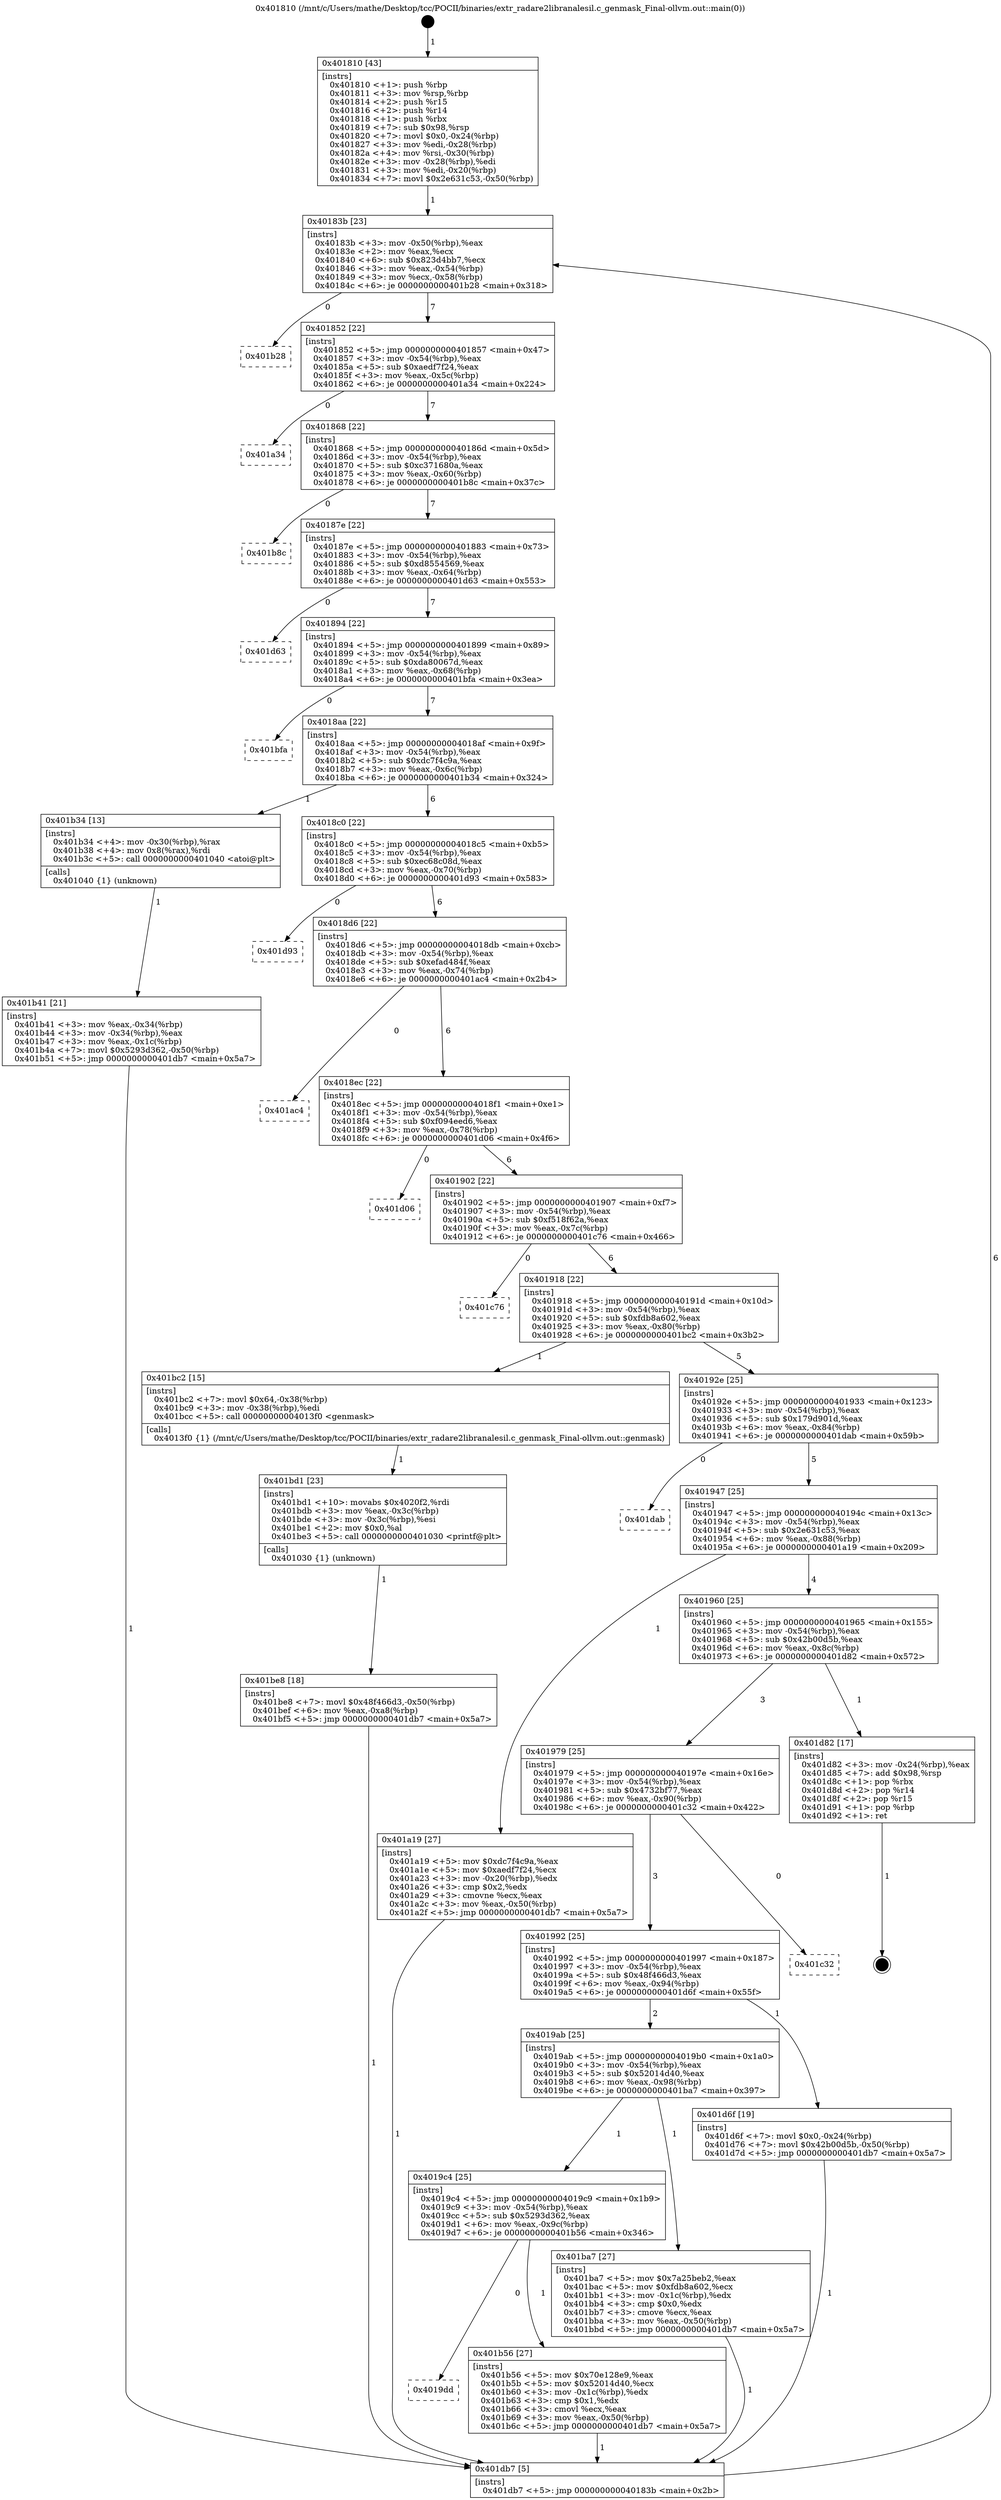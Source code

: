 digraph "0x401810" {
  label = "0x401810 (/mnt/c/Users/mathe/Desktop/tcc/POCII/binaries/extr_radare2libranalesil.c_genmask_Final-ollvm.out::main(0))"
  labelloc = "t"
  node[shape=record]

  Entry [label="",width=0.3,height=0.3,shape=circle,fillcolor=black,style=filled]
  "0x40183b" [label="{
     0x40183b [23]\l
     | [instrs]\l
     &nbsp;&nbsp;0x40183b \<+3\>: mov -0x50(%rbp),%eax\l
     &nbsp;&nbsp;0x40183e \<+2\>: mov %eax,%ecx\l
     &nbsp;&nbsp;0x401840 \<+6\>: sub $0x823d4bb7,%ecx\l
     &nbsp;&nbsp;0x401846 \<+3\>: mov %eax,-0x54(%rbp)\l
     &nbsp;&nbsp;0x401849 \<+3\>: mov %ecx,-0x58(%rbp)\l
     &nbsp;&nbsp;0x40184c \<+6\>: je 0000000000401b28 \<main+0x318\>\l
  }"]
  "0x401b28" [label="{
     0x401b28\l
  }", style=dashed]
  "0x401852" [label="{
     0x401852 [22]\l
     | [instrs]\l
     &nbsp;&nbsp;0x401852 \<+5\>: jmp 0000000000401857 \<main+0x47\>\l
     &nbsp;&nbsp;0x401857 \<+3\>: mov -0x54(%rbp),%eax\l
     &nbsp;&nbsp;0x40185a \<+5\>: sub $0xaedf7f24,%eax\l
     &nbsp;&nbsp;0x40185f \<+3\>: mov %eax,-0x5c(%rbp)\l
     &nbsp;&nbsp;0x401862 \<+6\>: je 0000000000401a34 \<main+0x224\>\l
  }"]
  Exit [label="",width=0.3,height=0.3,shape=circle,fillcolor=black,style=filled,peripheries=2]
  "0x401a34" [label="{
     0x401a34\l
  }", style=dashed]
  "0x401868" [label="{
     0x401868 [22]\l
     | [instrs]\l
     &nbsp;&nbsp;0x401868 \<+5\>: jmp 000000000040186d \<main+0x5d\>\l
     &nbsp;&nbsp;0x40186d \<+3\>: mov -0x54(%rbp),%eax\l
     &nbsp;&nbsp;0x401870 \<+5\>: sub $0xc371680a,%eax\l
     &nbsp;&nbsp;0x401875 \<+3\>: mov %eax,-0x60(%rbp)\l
     &nbsp;&nbsp;0x401878 \<+6\>: je 0000000000401b8c \<main+0x37c\>\l
  }"]
  "0x401be8" [label="{
     0x401be8 [18]\l
     | [instrs]\l
     &nbsp;&nbsp;0x401be8 \<+7\>: movl $0x48f466d3,-0x50(%rbp)\l
     &nbsp;&nbsp;0x401bef \<+6\>: mov %eax,-0xa8(%rbp)\l
     &nbsp;&nbsp;0x401bf5 \<+5\>: jmp 0000000000401db7 \<main+0x5a7\>\l
  }"]
  "0x401b8c" [label="{
     0x401b8c\l
  }", style=dashed]
  "0x40187e" [label="{
     0x40187e [22]\l
     | [instrs]\l
     &nbsp;&nbsp;0x40187e \<+5\>: jmp 0000000000401883 \<main+0x73\>\l
     &nbsp;&nbsp;0x401883 \<+3\>: mov -0x54(%rbp),%eax\l
     &nbsp;&nbsp;0x401886 \<+5\>: sub $0xd8554569,%eax\l
     &nbsp;&nbsp;0x40188b \<+3\>: mov %eax,-0x64(%rbp)\l
     &nbsp;&nbsp;0x40188e \<+6\>: je 0000000000401d63 \<main+0x553\>\l
  }"]
  "0x401bd1" [label="{
     0x401bd1 [23]\l
     | [instrs]\l
     &nbsp;&nbsp;0x401bd1 \<+10\>: movabs $0x4020f2,%rdi\l
     &nbsp;&nbsp;0x401bdb \<+3\>: mov %eax,-0x3c(%rbp)\l
     &nbsp;&nbsp;0x401bde \<+3\>: mov -0x3c(%rbp),%esi\l
     &nbsp;&nbsp;0x401be1 \<+2\>: mov $0x0,%al\l
     &nbsp;&nbsp;0x401be3 \<+5\>: call 0000000000401030 \<printf@plt\>\l
     | [calls]\l
     &nbsp;&nbsp;0x401030 \{1\} (unknown)\l
  }"]
  "0x401d63" [label="{
     0x401d63\l
  }", style=dashed]
  "0x401894" [label="{
     0x401894 [22]\l
     | [instrs]\l
     &nbsp;&nbsp;0x401894 \<+5\>: jmp 0000000000401899 \<main+0x89\>\l
     &nbsp;&nbsp;0x401899 \<+3\>: mov -0x54(%rbp),%eax\l
     &nbsp;&nbsp;0x40189c \<+5\>: sub $0xda80067d,%eax\l
     &nbsp;&nbsp;0x4018a1 \<+3\>: mov %eax,-0x68(%rbp)\l
     &nbsp;&nbsp;0x4018a4 \<+6\>: je 0000000000401bfa \<main+0x3ea\>\l
  }"]
  "0x4019dd" [label="{
     0x4019dd\l
  }", style=dashed]
  "0x401bfa" [label="{
     0x401bfa\l
  }", style=dashed]
  "0x4018aa" [label="{
     0x4018aa [22]\l
     | [instrs]\l
     &nbsp;&nbsp;0x4018aa \<+5\>: jmp 00000000004018af \<main+0x9f\>\l
     &nbsp;&nbsp;0x4018af \<+3\>: mov -0x54(%rbp),%eax\l
     &nbsp;&nbsp;0x4018b2 \<+5\>: sub $0xdc7f4c9a,%eax\l
     &nbsp;&nbsp;0x4018b7 \<+3\>: mov %eax,-0x6c(%rbp)\l
     &nbsp;&nbsp;0x4018ba \<+6\>: je 0000000000401b34 \<main+0x324\>\l
  }"]
  "0x401b56" [label="{
     0x401b56 [27]\l
     | [instrs]\l
     &nbsp;&nbsp;0x401b56 \<+5\>: mov $0x70e128e9,%eax\l
     &nbsp;&nbsp;0x401b5b \<+5\>: mov $0x52014d40,%ecx\l
     &nbsp;&nbsp;0x401b60 \<+3\>: mov -0x1c(%rbp),%edx\l
     &nbsp;&nbsp;0x401b63 \<+3\>: cmp $0x1,%edx\l
     &nbsp;&nbsp;0x401b66 \<+3\>: cmovl %ecx,%eax\l
     &nbsp;&nbsp;0x401b69 \<+3\>: mov %eax,-0x50(%rbp)\l
     &nbsp;&nbsp;0x401b6c \<+5\>: jmp 0000000000401db7 \<main+0x5a7\>\l
  }"]
  "0x401b34" [label="{
     0x401b34 [13]\l
     | [instrs]\l
     &nbsp;&nbsp;0x401b34 \<+4\>: mov -0x30(%rbp),%rax\l
     &nbsp;&nbsp;0x401b38 \<+4\>: mov 0x8(%rax),%rdi\l
     &nbsp;&nbsp;0x401b3c \<+5\>: call 0000000000401040 \<atoi@plt\>\l
     | [calls]\l
     &nbsp;&nbsp;0x401040 \{1\} (unknown)\l
  }"]
  "0x4018c0" [label="{
     0x4018c0 [22]\l
     | [instrs]\l
     &nbsp;&nbsp;0x4018c0 \<+5\>: jmp 00000000004018c5 \<main+0xb5\>\l
     &nbsp;&nbsp;0x4018c5 \<+3\>: mov -0x54(%rbp),%eax\l
     &nbsp;&nbsp;0x4018c8 \<+5\>: sub $0xec68c08d,%eax\l
     &nbsp;&nbsp;0x4018cd \<+3\>: mov %eax,-0x70(%rbp)\l
     &nbsp;&nbsp;0x4018d0 \<+6\>: je 0000000000401d93 \<main+0x583\>\l
  }"]
  "0x4019c4" [label="{
     0x4019c4 [25]\l
     | [instrs]\l
     &nbsp;&nbsp;0x4019c4 \<+5\>: jmp 00000000004019c9 \<main+0x1b9\>\l
     &nbsp;&nbsp;0x4019c9 \<+3\>: mov -0x54(%rbp),%eax\l
     &nbsp;&nbsp;0x4019cc \<+5\>: sub $0x5293d362,%eax\l
     &nbsp;&nbsp;0x4019d1 \<+6\>: mov %eax,-0x9c(%rbp)\l
     &nbsp;&nbsp;0x4019d7 \<+6\>: je 0000000000401b56 \<main+0x346\>\l
  }"]
  "0x401d93" [label="{
     0x401d93\l
  }", style=dashed]
  "0x4018d6" [label="{
     0x4018d6 [22]\l
     | [instrs]\l
     &nbsp;&nbsp;0x4018d6 \<+5\>: jmp 00000000004018db \<main+0xcb\>\l
     &nbsp;&nbsp;0x4018db \<+3\>: mov -0x54(%rbp),%eax\l
     &nbsp;&nbsp;0x4018de \<+5\>: sub $0xefad484f,%eax\l
     &nbsp;&nbsp;0x4018e3 \<+3\>: mov %eax,-0x74(%rbp)\l
     &nbsp;&nbsp;0x4018e6 \<+6\>: je 0000000000401ac4 \<main+0x2b4\>\l
  }"]
  "0x401ba7" [label="{
     0x401ba7 [27]\l
     | [instrs]\l
     &nbsp;&nbsp;0x401ba7 \<+5\>: mov $0x7a25beb2,%eax\l
     &nbsp;&nbsp;0x401bac \<+5\>: mov $0xfdb8a602,%ecx\l
     &nbsp;&nbsp;0x401bb1 \<+3\>: mov -0x1c(%rbp),%edx\l
     &nbsp;&nbsp;0x401bb4 \<+3\>: cmp $0x0,%edx\l
     &nbsp;&nbsp;0x401bb7 \<+3\>: cmove %ecx,%eax\l
     &nbsp;&nbsp;0x401bba \<+3\>: mov %eax,-0x50(%rbp)\l
     &nbsp;&nbsp;0x401bbd \<+5\>: jmp 0000000000401db7 \<main+0x5a7\>\l
  }"]
  "0x401ac4" [label="{
     0x401ac4\l
  }", style=dashed]
  "0x4018ec" [label="{
     0x4018ec [22]\l
     | [instrs]\l
     &nbsp;&nbsp;0x4018ec \<+5\>: jmp 00000000004018f1 \<main+0xe1\>\l
     &nbsp;&nbsp;0x4018f1 \<+3\>: mov -0x54(%rbp),%eax\l
     &nbsp;&nbsp;0x4018f4 \<+5\>: sub $0xf094eed6,%eax\l
     &nbsp;&nbsp;0x4018f9 \<+3\>: mov %eax,-0x78(%rbp)\l
     &nbsp;&nbsp;0x4018fc \<+6\>: je 0000000000401d06 \<main+0x4f6\>\l
  }"]
  "0x4019ab" [label="{
     0x4019ab [25]\l
     | [instrs]\l
     &nbsp;&nbsp;0x4019ab \<+5\>: jmp 00000000004019b0 \<main+0x1a0\>\l
     &nbsp;&nbsp;0x4019b0 \<+3\>: mov -0x54(%rbp),%eax\l
     &nbsp;&nbsp;0x4019b3 \<+5\>: sub $0x52014d40,%eax\l
     &nbsp;&nbsp;0x4019b8 \<+6\>: mov %eax,-0x98(%rbp)\l
     &nbsp;&nbsp;0x4019be \<+6\>: je 0000000000401ba7 \<main+0x397\>\l
  }"]
  "0x401d06" [label="{
     0x401d06\l
  }", style=dashed]
  "0x401902" [label="{
     0x401902 [22]\l
     | [instrs]\l
     &nbsp;&nbsp;0x401902 \<+5\>: jmp 0000000000401907 \<main+0xf7\>\l
     &nbsp;&nbsp;0x401907 \<+3\>: mov -0x54(%rbp),%eax\l
     &nbsp;&nbsp;0x40190a \<+5\>: sub $0xf518f62a,%eax\l
     &nbsp;&nbsp;0x40190f \<+3\>: mov %eax,-0x7c(%rbp)\l
     &nbsp;&nbsp;0x401912 \<+6\>: je 0000000000401c76 \<main+0x466\>\l
  }"]
  "0x401d6f" [label="{
     0x401d6f [19]\l
     | [instrs]\l
     &nbsp;&nbsp;0x401d6f \<+7\>: movl $0x0,-0x24(%rbp)\l
     &nbsp;&nbsp;0x401d76 \<+7\>: movl $0x42b00d5b,-0x50(%rbp)\l
     &nbsp;&nbsp;0x401d7d \<+5\>: jmp 0000000000401db7 \<main+0x5a7\>\l
  }"]
  "0x401c76" [label="{
     0x401c76\l
  }", style=dashed]
  "0x401918" [label="{
     0x401918 [22]\l
     | [instrs]\l
     &nbsp;&nbsp;0x401918 \<+5\>: jmp 000000000040191d \<main+0x10d\>\l
     &nbsp;&nbsp;0x40191d \<+3\>: mov -0x54(%rbp),%eax\l
     &nbsp;&nbsp;0x401920 \<+5\>: sub $0xfdb8a602,%eax\l
     &nbsp;&nbsp;0x401925 \<+3\>: mov %eax,-0x80(%rbp)\l
     &nbsp;&nbsp;0x401928 \<+6\>: je 0000000000401bc2 \<main+0x3b2\>\l
  }"]
  "0x401992" [label="{
     0x401992 [25]\l
     | [instrs]\l
     &nbsp;&nbsp;0x401992 \<+5\>: jmp 0000000000401997 \<main+0x187\>\l
     &nbsp;&nbsp;0x401997 \<+3\>: mov -0x54(%rbp),%eax\l
     &nbsp;&nbsp;0x40199a \<+5\>: sub $0x48f466d3,%eax\l
     &nbsp;&nbsp;0x40199f \<+6\>: mov %eax,-0x94(%rbp)\l
     &nbsp;&nbsp;0x4019a5 \<+6\>: je 0000000000401d6f \<main+0x55f\>\l
  }"]
  "0x401bc2" [label="{
     0x401bc2 [15]\l
     | [instrs]\l
     &nbsp;&nbsp;0x401bc2 \<+7\>: movl $0x64,-0x38(%rbp)\l
     &nbsp;&nbsp;0x401bc9 \<+3\>: mov -0x38(%rbp),%edi\l
     &nbsp;&nbsp;0x401bcc \<+5\>: call 00000000004013f0 \<genmask\>\l
     | [calls]\l
     &nbsp;&nbsp;0x4013f0 \{1\} (/mnt/c/Users/mathe/Desktop/tcc/POCII/binaries/extr_radare2libranalesil.c_genmask_Final-ollvm.out::genmask)\l
  }"]
  "0x40192e" [label="{
     0x40192e [25]\l
     | [instrs]\l
     &nbsp;&nbsp;0x40192e \<+5\>: jmp 0000000000401933 \<main+0x123\>\l
     &nbsp;&nbsp;0x401933 \<+3\>: mov -0x54(%rbp),%eax\l
     &nbsp;&nbsp;0x401936 \<+5\>: sub $0x179d901d,%eax\l
     &nbsp;&nbsp;0x40193b \<+6\>: mov %eax,-0x84(%rbp)\l
     &nbsp;&nbsp;0x401941 \<+6\>: je 0000000000401dab \<main+0x59b\>\l
  }"]
  "0x401c32" [label="{
     0x401c32\l
  }", style=dashed]
  "0x401dab" [label="{
     0x401dab\l
  }", style=dashed]
  "0x401947" [label="{
     0x401947 [25]\l
     | [instrs]\l
     &nbsp;&nbsp;0x401947 \<+5\>: jmp 000000000040194c \<main+0x13c\>\l
     &nbsp;&nbsp;0x40194c \<+3\>: mov -0x54(%rbp),%eax\l
     &nbsp;&nbsp;0x40194f \<+5\>: sub $0x2e631c53,%eax\l
     &nbsp;&nbsp;0x401954 \<+6\>: mov %eax,-0x88(%rbp)\l
     &nbsp;&nbsp;0x40195a \<+6\>: je 0000000000401a19 \<main+0x209\>\l
  }"]
  "0x401979" [label="{
     0x401979 [25]\l
     | [instrs]\l
     &nbsp;&nbsp;0x401979 \<+5\>: jmp 000000000040197e \<main+0x16e\>\l
     &nbsp;&nbsp;0x40197e \<+3\>: mov -0x54(%rbp),%eax\l
     &nbsp;&nbsp;0x401981 \<+5\>: sub $0x4732bf77,%eax\l
     &nbsp;&nbsp;0x401986 \<+6\>: mov %eax,-0x90(%rbp)\l
     &nbsp;&nbsp;0x40198c \<+6\>: je 0000000000401c32 \<main+0x422\>\l
  }"]
  "0x401a19" [label="{
     0x401a19 [27]\l
     | [instrs]\l
     &nbsp;&nbsp;0x401a19 \<+5\>: mov $0xdc7f4c9a,%eax\l
     &nbsp;&nbsp;0x401a1e \<+5\>: mov $0xaedf7f24,%ecx\l
     &nbsp;&nbsp;0x401a23 \<+3\>: mov -0x20(%rbp),%edx\l
     &nbsp;&nbsp;0x401a26 \<+3\>: cmp $0x2,%edx\l
     &nbsp;&nbsp;0x401a29 \<+3\>: cmovne %ecx,%eax\l
     &nbsp;&nbsp;0x401a2c \<+3\>: mov %eax,-0x50(%rbp)\l
     &nbsp;&nbsp;0x401a2f \<+5\>: jmp 0000000000401db7 \<main+0x5a7\>\l
  }"]
  "0x401960" [label="{
     0x401960 [25]\l
     | [instrs]\l
     &nbsp;&nbsp;0x401960 \<+5\>: jmp 0000000000401965 \<main+0x155\>\l
     &nbsp;&nbsp;0x401965 \<+3\>: mov -0x54(%rbp),%eax\l
     &nbsp;&nbsp;0x401968 \<+5\>: sub $0x42b00d5b,%eax\l
     &nbsp;&nbsp;0x40196d \<+6\>: mov %eax,-0x8c(%rbp)\l
     &nbsp;&nbsp;0x401973 \<+6\>: je 0000000000401d82 \<main+0x572\>\l
  }"]
  "0x401db7" [label="{
     0x401db7 [5]\l
     | [instrs]\l
     &nbsp;&nbsp;0x401db7 \<+5\>: jmp 000000000040183b \<main+0x2b\>\l
  }"]
  "0x401810" [label="{
     0x401810 [43]\l
     | [instrs]\l
     &nbsp;&nbsp;0x401810 \<+1\>: push %rbp\l
     &nbsp;&nbsp;0x401811 \<+3\>: mov %rsp,%rbp\l
     &nbsp;&nbsp;0x401814 \<+2\>: push %r15\l
     &nbsp;&nbsp;0x401816 \<+2\>: push %r14\l
     &nbsp;&nbsp;0x401818 \<+1\>: push %rbx\l
     &nbsp;&nbsp;0x401819 \<+7\>: sub $0x98,%rsp\l
     &nbsp;&nbsp;0x401820 \<+7\>: movl $0x0,-0x24(%rbp)\l
     &nbsp;&nbsp;0x401827 \<+3\>: mov %edi,-0x28(%rbp)\l
     &nbsp;&nbsp;0x40182a \<+4\>: mov %rsi,-0x30(%rbp)\l
     &nbsp;&nbsp;0x40182e \<+3\>: mov -0x28(%rbp),%edi\l
     &nbsp;&nbsp;0x401831 \<+3\>: mov %edi,-0x20(%rbp)\l
     &nbsp;&nbsp;0x401834 \<+7\>: movl $0x2e631c53,-0x50(%rbp)\l
  }"]
  "0x401b41" [label="{
     0x401b41 [21]\l
     | [instrs]\l
     &nbsp;&nbsp;0x401b41 \<+3\>: mov %eax,-0x34(%rbp)\l
     &nbsp;&nbsp;0x401b44 \<+3\>: mov -0x34(%rbp),%eax\l
     &nbsp;&nbsp;0x401b47 \<+3\>: mov %eax,-0x1c(%rbp)\l
     &nbsp;&nbsp;0x401b4a \<+7\>: movl $0x5293d362,-0x50(%rbp)\l
     &nbsp;&nbsp;0x401b51 \<+5\>: jmp 0000000000401db7 \<main+0x5a7\>\l
  }"]
  "0x401d82" [label="{
     0x401d82 [17]\l
     | [instrs]\l
     &nbsp;&nbsp;0x401d82 \<+3\>: mov -0x24(%rbp),%eax\l
     &nbsp;&nbsp;0x401d85 \<+7\>: add $0x98,%rsp\l
     &nbsp;&nbsp;0x401d8c \<+1\>: pop %rbx\l
     &nbsp;&nbsp;0x401d8d \<+2\>: pop %r14\l
     &nbsp;&nbsp;0x401d8f \<+2\>: pop %r15\l
     &nbsp;&nbsp;0x401d91 \<+1\>: pop %rbp\l
     &nbsp;&nbsp;0x401d92 \<+1\>: ret\l
  }"]
  Entry -> "0x401810" [label=" 1"]
  "0x40183b" -> "0x401b28" [label=" 0"]
  "0x40183b" -> "0x401852" [label=" 7"]
  "0x401d82" -> Exit [label=" 1"]
  "0x401852" -> "0x401a34" [label=" 0"]
  "0x401852" -> "0x401868" [label=" 7"]
  "0x401d6f" -> "0x401db7" [label=" 1"]
  "0x401868" -> "0x401b8c" [label=" 0"]
  "0x401868" -> "0x40187e" [label=" 7"]
  "0x401be8" -> "0x401db7" [label=" 1"]
  "0x40187e" -> "0x401d63" [label=" 0"]
  "0x40187e" -> "0x401894" [label=" 7"]
  "0x401bd1" -> "0x401be8" [label=" 1"]
  "0x401894" -> "0x401bfa" [label=" 0"]
  "0x401894" -> "0x4018aa" [label=" 7"]
  "0x401bc2" -> "0x401bd1" [label=" 1"]
  "0x4018aa" -> "0x401b34" [label=" 1"]
  "0x4018aa" -> "0x4018c0" [label=" 6"]
  "0x401ba7" -> "0x401db7" [label=" 1"]
  "0x4018c0" -> "0x401d93" [label=" 0"]
  "0x4018c0" -> "0x4018d6" [label=" 6"]
  "0x4019c4" -> "0x4019dd" [label=" 0"]
  "0x4018d6" -> "0x401ac4" [label=" 0"]
  "0x4018d6" -> "0x4018ec" [label=" 6"]
  "0x4019c4" -> "0x401b56" [label=" 1"]
  "0x4018ec" -> "0x401d06" [label=" 0"]
  "0x4018ec" -> "0x401902" [label=" 6"]
  "0x4019ab" -> "0x4019c4" [label=" 1"]
  "0x401902" -> "0x401c76" [label=" 0"]
  "0x401902" -> "0x401918" [label=" 6"]
  "0x4019ab" -> "0x401ba7" [label=" 1"]
  "0x401918" -> "0x401bc2" [label=" 1"]
  "0x401918" -> "0x40192e" [label=" 5"]
  "0x401992" -> "0x4019ab" [label=" 2"]
  "0x40192e" -> "0x401dab" [label=" 0"]
  "0x40192e" -> "0x401947" [label=" 5"]
  "0x401992" -> "0x401d6f" [label=" 1"]
  "0x401947" -> "0x401a19" [label=" 1"]
  "0x401947" -> "0x401960" [label=" 4"]
  "0x401a19" -> "0x401db7" [label=" 1"]
  "0x401810" -> "0x40183b" [label=" 1"]
  "0x401db7" -> "0x40183b" [label=" 6"]
  "0x401b34" -> "0x401b41" [label=" 1"]
  "0x401b41" -> "0x401db7" [label=" 1"]
  "0x401979" -> "0x401992" [label=" 3"]
  "0x401960" -> "0x401d82" [label=" 1"]
  "0x401960" -> "0x401979" [label=" 3"]
  "0x401b56" -> "0x401db7" [label=" 1"]
  "0x401979" -> "0x401c32" [label=" 0"]
}
